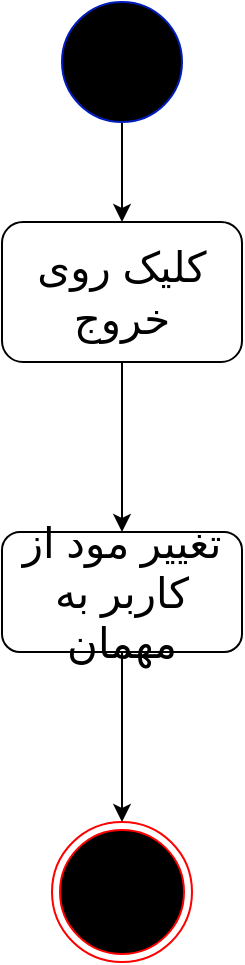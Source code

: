 <mxfile version="20.8.11" type="device" pages="2"><diagram id="5I2KQj7sC9q-S1lYJdn7" name="‫صفحه - 1‬"><mxGraphModel dx="1050" dy="581" grid="1" gridSize="10" guides="1" tooltips="1" connect="1" arrows="1" fold="1" page="1" pageScale="1" pageWidth="827" pageHeight="1169" math="0" shadow="0"><root><mxCell id="0"/><mxCell id="1" parent="0"/><mxCell id="Nool9yJWXQP-POiQy4Ly-4" style="edgeStyle=orthogonalEdgeStyle;rounded=0;orthogonalLoop=1;jettySize=auto;html=1;exitX=0.5;exitY=1;exitDx=0;exitDy=0;exitPerimeter=0;entryX=0.5;entryY=0;entryDx=0;entryDy=0;" parent="1" source="Nool9yJWXQP-POiQy4Ly-1" target="Nool9yJWXQP-POiQy4Ly-2" edge="1"><mxGeometry relative="1" as="geometry"/></mxCell><mxCell id="Nool9yJWXQP-POiQy4Ly-1" value="" style="verticalLabelPosition=bottom;verticalAlign=top;html=1;shape=mxgraph.flowchart.on-page_reference;fillColor=#000000;fontColor=#ffffff;strokeColor=#001DBC;" parent="1" vertex="1"><mxGeometry x="380" y="340" width="60" height="60" as="geometry"/></mxCell><mxCell id="cL0d1Ne1rNnuK3hgQWHY-2" value="" style="edgeStyle=orthogonalEdgeStyle;rounded=0;orthogonalLoop=1;jettySize=auto;html=1;" parent="1" source="Nool9yJWXQP-POiQy4Ly-2" target="cL0d1Ne1rNnuK3hgQWHY-1" edge="1"><mxGeometry relative="1" as="geometry"/></mxCell><mxCell id="Nool9yJWXQP-POiQy4Ly-2" value="کلیک روی خروج" style="rounded=1;whiteSpace=wrap;html=1;fontSize=21;" parent="1" vertex="1"><mxGeometry x="350" y="450" width="120" height="70" as="geometry"/></mxCell><mxCell id="Nool9yJWXQP-POiQy4Ly-3" value="" style="ellipse;html=1;shape=endState;fillColor=#000000;strokeColor=#ff0000;strokeWidth=1;fontSize=20;" parent="1" vertex="1"><mxGeometry x="375" y="750" width="70" height="70" as="geometry"/></mxCell><mxCell id="cL0d1Ne1rNnuK3hgQWHY-3" style="edgeStyle=orthogonalEdgeStyle;rounded=0;orthogonalLoop=1;jettySize=auto;html=1;exitX=0.5;exitY=1;exitDx=0;exitDy=0;entryX=0.5;entryY=0;entryDx=0;entryDy=0;" parent="1" source="cL0d1Ne1rNnuK3hgQWHY-1" target="Nool9yJWXQP-POiQy4Ly-3" edge="1"><mxGeometry relative="1" as="geometry"/></mxCell><mxCell id="cL0d1Ne1rNnuK3hgQWHY-1" value="تغییر مود از کاربر به مهمان" style="rounded=1;whiteSpace=wrap;html=1;fontSize=21;" parent="1" vertex="1"><mxGeometry x="350" y="605" width="120" height="60" as="geometry"/></mxCell></root></mxGraphModel></diagram><diagram id="qCzP_SmkLvw9IUNb_i82" name="Page-2"><mxGraphModel dx="1050" dy="581" grid="1" gridSize="10" guides="1" tooltips="1" connect="1" arrows="1" fold="1" page="1" pageScale="1" pageWidth="850" pageHeight="1100" math="0" shadow="0"><root><mxCell id="0"/><mxCell id="1" parent="0"/></root></mxGraphModel></diagram></mxfile>